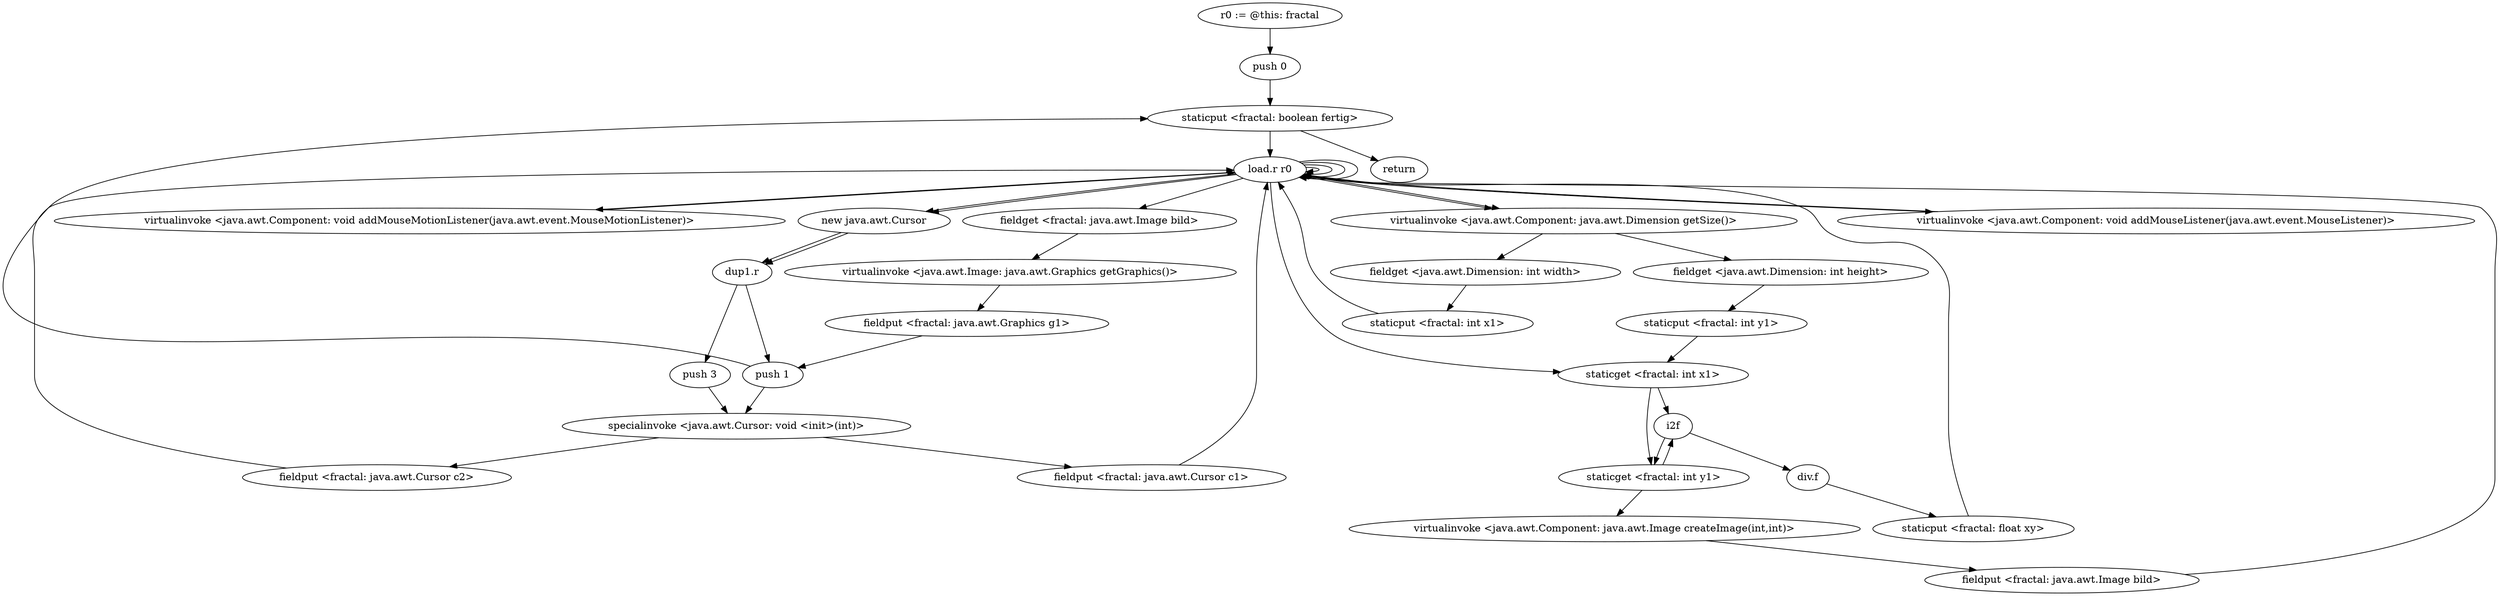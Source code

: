 digraph "" {
    "r0 := @this: fractal"
    "push 0"
    "r0 := @this: fractal"->"push 0";
    "staticput <fractal: boolean fertig>"
    "push 0"->"staticput <fractal: boolean fertig>";
    "load.r r0"
    "staticput <fractal: boolean fertig>"->"load.r r0";
    "load.r r0"->"load.r r0";
    "virtualinvoke <java.awt.Component: void addMouseListener(java.awt.event.MouseListener)>"
    "load.r r0"->"virtualinvoke <java.awt.Component: void addMouseListener(java.awt.event.MouseListener)>";
    "virtualinvoke <java.awt.Component: void addMouseListener(java.awt.event.MouseListener)>"->"load.r r0";
    "load.r r0"->"load.r r0";
    "virtualinvoke <java.awt.Component: void addMouseMotionListener(java.awt.event.MouseMotionListener)>"
    "load.r r0"->"virtualinvoke <java.awt.Component: void addMouseMotionListener(java.awt.event.MouseMotionListener)>";
    "virtualinvoke <java.awt.Component: void addMouseMotionListener(java.awt.event.MouseMotionListener)>"->"load.r r0";
    "new java.awt.Cursor"
    "load.r r0"->"new java.awt.Cursor";
    "dup1.r"
    "new java.awt.Cursor"->"dup1.r";
    "push 3"
    "dup1.r"->"push 3";
    "specialinvoke <java.awt.Cursor: void <init>(int)>"
    "push 3"->"specialinvoke <java.awt.Cursor: void <init>(int)>";
    "fieldput <fractal: java.awt.Cursor c1>"
    "specialinvoke <java.awt.Cursor: void <init>(int)>"->"fieldput <fractal: java.awt.Cursor c1>";
    "fieldput <fractal: java.awt.Cursor c1>"->"load.r r0";
    "load.r r0"->"new java.awt.Cursor";
    "new java.awt.Cursor"->"dup1.r";
    "push 1"
    "dup1.r"->"push 1";
    "push 1"->"specialinvoke <java.awt.Cursor: void <init>(int)>";
    "fieldput <fractal: java.awt.Cursor c2>"
    "specialinvoke <java.awt.Cursor: void <init>(int)>"->"fieldput <fractal: java.awt.Cursor c2>";
    "fieldput <fractal: java.awt.Cursor c2>"->"load.r r0";
    "virtualinvoke <java.awt.Component: java.awt.Dimension getSize()>"
    "load.r r0"->"virtualinvoke <java.awt.Component: java.awt.Dimension getSize()>";
    "fieldget <java.awt.Dimension: int width>"
    "virtualinvoke <java.awt.Component: java.awt.Dimension getSize()>"->"fieldget <java.awt.Dimension: int width>";
    "staticput <fractal: int x1>"
    "fieldget <java.awt.Dimension: int width>"->"staticput <fractal: int x1>";
    "staticput <fractal: int x1>"->"load.r r0";
    "load.r r0"->"virtualinvoke <java.awt.Component: java.awt.Dimension getSize()>";
    "fieldget <java.awt.Dimension: int height>"
    "virtualinvoke <java.awt.Component: java.awt.Dimension getSize()>"->"fieldget <java.awt.Dimension: int height>";
    "staticput <fractal: int y1>"
    "fieldget <java.awt.Dimension: int height>"->"staticput <fractal: int y1>";
    "staticget <fractal: int x1>"
    "staticput <fractal: int y1>"->"staticget <fractal: int x1>";
    "i2f"
    "staticget <fractal: int x1>"->"i2f";
    "staticget <fractal: int y1>"
    "i2f"->"staticget <fractal: int y1>";
    "staticget <fractal: int y1>"->"i2f";
    "div.f"
    "i2f"->"div.f";
    "staticput <fractal: float xy>"
    "div.f"->"staticput <fractal: float xy>";
    "staticput <fractal: float xy>"->"load.r r0";
    "load.r r0"->"load.r r0";
    "load.r r0"->"staticget <fractal: int x1>";
    "staticget <fractal: int x1>"->"staticget <fractal: int y1>";
    "virtualinvoke <java.awt.Component: java.awt.Image createImage(int,int)>"
    "staticget <fractal: int y1>"->"virtualinvoke <java.awt.Component: java.awt.Image createImage(int,int)>";
    "fieldput <fractal: java.awt.Image bild>"
    "virtualinvoke <java.awt.Component: java.awt.Image createImage(int,int)>"->"fieldput <fractal: java.awt.Image bild>";
    "fieldput <fractal: java.awt.Image bild>"->"load.r r0";
    "load.r r0"->"load.r r0";
    "fieldget <fractal: java.awt.Image bild>"
    "load.r r0"->"fieldget <fractal: java.awt.Image bild>";
    "virtualinvoke <java.awt.Image: java.awt.Graphics getGraphics()>"
    "fieldget <fractal: java.awt.Image bild>"->"virtualinvoke <java.awt.Image: java.awt.Graphics getGraphics()>";
    "fieldput <fractal: java.awt.Graphics g1>"
    "virtualinvoke <java.awt.Image: java.awt.Graphics getGraphics()>"->"fieldput <fractal: java.awt.Graphics g1>";
    "fieldput <fractal: java.awt.Graphics g1>"->"push 1";
    "push 1"->"staticput <fractal: boolean fertig>";
    "return"
    "staticput <fractal: boolean fertig>"->"return";
}
